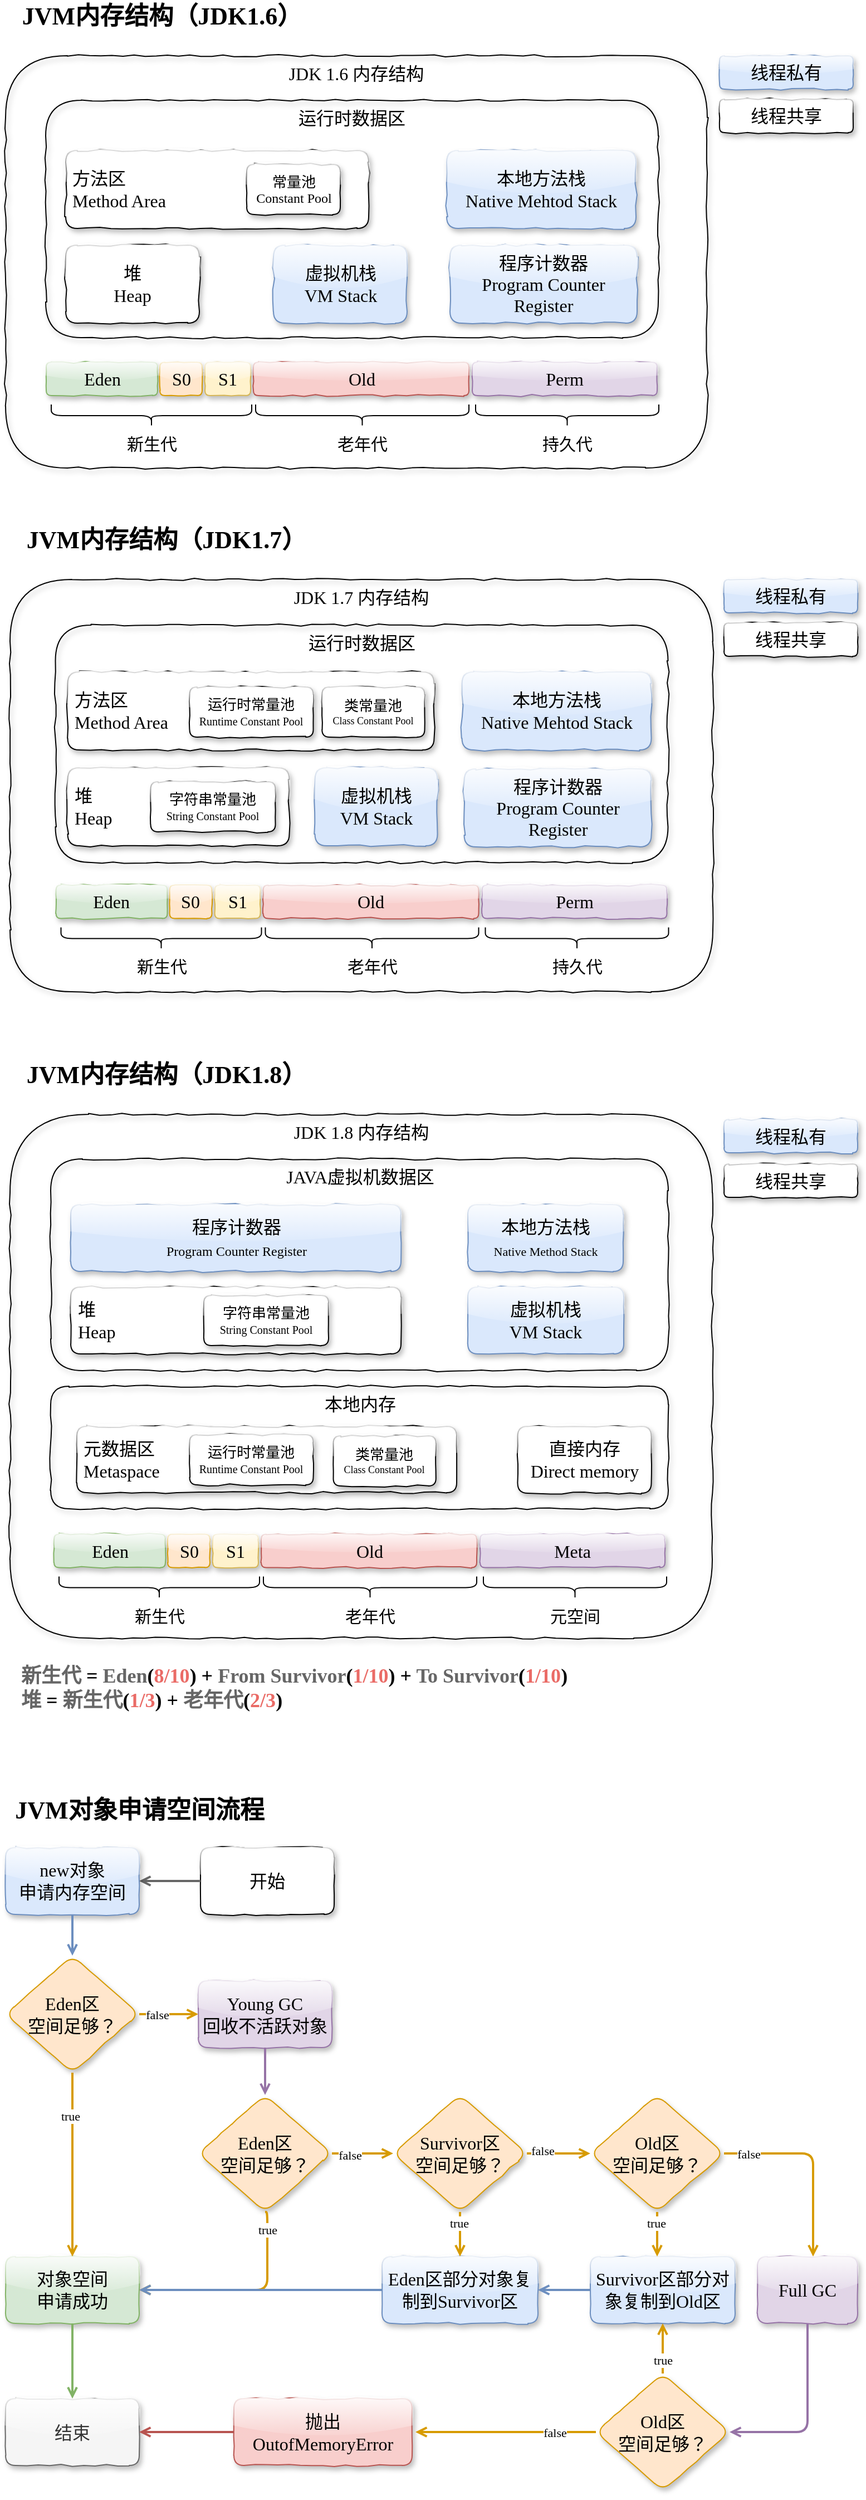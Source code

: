 <mxfile version="13.9.9" type="device"><diagram id="qJx3MESUr1q7judaKmlN" name="第 1 页"><mxGraphModel dx="1422" dy="822" grid="1" gridSize="10" guides="1" tooltips="1" connect="1" arrows="1" fold="1" page="1" pageScale="1" pageWidth="827" pageHeight="1169" math="0" shadow="0"><root><mxCell id="0"/><mxCell id="1" parent="0"/><mxCell id="CtWoROuhVy-a4psTgLtw-60" value="JDK 1.8 内存结构" style="rounded=1;whiteSpace=wrap;html=1;comic=1;sketch=0;perimeterSpacing=0;shadow=1;glass=1;fontSize=16;fontFamily=Comic Sans MS;fontStyle=0;fillColor=none;verticalAlign=top;" vertex="1" parent="1"><mxGeometry x="37" y="1030" width="630.5" height="470" as="geometry"/></mxCell><mxCell id="CtWoROuhVy-a4psTgLtw-69" value="JAVA虚拟机数据区" style="rounded=1;whiteSpace=wrap;html=1;comic=1;sketch=0;perimeterSpacing=0;shadow=1;glass=1;fontSize=16;fontFamily=Comic Sans MS;fontStyle=0;fillColor=none;verticalAlign=top;" vertex="1" parent="1"><mxGeometry x="73.5" y="1070" width="554.5" height="190" as="geometry"/></mxCell><mxCell id="CtWoROuhVy-a4psTgLtw-70" value="本地内存" style="rounded=1;whiteSpace=wrap;html=1;comic=1;sketch=0;perimeterSpacing=0;shadow=1;glass=1;fontSize=16;fontFamily=Comic Sans MS;fontStyle=0;fillColor=none;verticalAlign=top;" vertex="1" parent="1"><mxGeometry x="73.5" y="1274" width="554.5" height="110" as="geometry"/></mxCell><mxCell id="CtWoROuhVy-a4psTgLtw-61" value="JDK 1.7 内存结构" style="rounded=1;whiteSpace=wrap;html=1;comic=1;sketch=0;perimeterSpacing=0;shadow=1;glass=1;fontSize=16;fontFamily=Comic Sans MS;fontStyle=0;fillColor=none;verticalAlign=top;" vertex="1" parent="1"><mxGeometry x="37" y="550" width="631" height="370" as="geometry"/></mxCell><mxCell id="CtWoROuhVy-a4psTgLtw-68" value="运行时数据区" style="rounded=1;whiteSpace=wrap;html=1;comic=1;sketch=0;perimeterSpacing=0;shadow=1;glass=1;fontSize=16;fontFamily=Comic Sans MS;fontStyle=0;fillColor=none;verticalAlign=top;" vertex="1" parent="1"><mxGeometry x="77.75" y="591" width="550" height="213" as="geometry"/></mxCell><mxCell id="b06dhv5IZUUVjLHqWVri-1" value="开始" style="rounded=1;whiteSpace=wrap;html=1;comic=1;sketch=0;perimeterSpacing=0;shadow=1;glass=1;fontSize=16;fontFamily=Comic Sans MS;fontStyle=0" parent="1" vertex="1"><mxGeometry x="208" y="1688" width="120" height="60" as="geometry"/></mxCell><mxCell id="b06dhv5IZUUVjLHqWVri-32" value="" style="edgeStyle=elbowEdgeStyle;elbow=horizontal;endArrow=open;html=1;fontFamily=Comic Sans MS;fontSize=16;endFill=0;strokeWidth=2;exitX=0;exitY=0.5;exitDx=0;exitDy=0;fillColor=#f5f5f5;strokeColor=#666666;" parent="1" source="b06dhv5IZUUVjLHqWVri-1" target="CtWoROuhVy-a4psTgLtw-1" edge="1"><mxGeometry width="50" height="50" relative="1" as="geometry"><mxPoint x="-137" y="1650" as="sourcePoint"/><mxPoint x="-77" y="1691" as="targetPoint"/></mxGeometry></mxCell><mxCell id="b06dhv5IZUUVjLHqWVri-35" value="JVM对象申请空间流程" style="text;html=1;align=center;verticalAlign=middle;resizable=0;points=[];autosize=1;fontSize=22;fontFamily=Comic Sans MS;fontStyle=1" parent="1" vertex="1"><mxGeometry x="33" y="1640" width="240" height="30" as="geometry"/></mxCell><mxCell id="CtWoROuhVy-a4psTgLtw-1" value="new对象&lt;br&gt;申请内存空间" style="rounded=1;whiteSpace=wrap;html=1;comic=1;sketch=0;perimeterSpacing=0;shadow=1;glass=1;fontSize=16;fontFamily=Comic Sans MS;fontStyle=0;fillColor=#dae8fc;strokeColor=#6c8ebf;" vertex="1" parent="1"><mxGeometry x="33" y="1688" width="120" height="60" as="geometry"/></mxCell><mxCell id="CtWoROuhVy-a4psTgLtw-2" value="Young GC&lt;br&gt;回收不活跃对象" style="rounded=1;whiteSpace=wrap;html=1;comic=1;sketch=0;perimeterSpacing=0;shadow=1;glass=1;fontSize=16;fontFamily=Comic Sans MS;fontStyle=0;fillColor=#e1d5e7;strokeColor=#9673a6;" vertex="1" parent="1"><mxGeometry x="206" y="1807.5" width="120" height="60" as="geometry"/></mxCell><mxCell id="CtWoROuhVy-a4psTgLtw-3" value="对象空间&lt;br&gt;申请成功" style="rounded=1;whiteSpace=wrap;html=1;comic=1;sketch=0;perimeterSpacing=0;shadow=1;glass=1;fontSize=16;fontFamily=Comic Sans MS;fontStyle=0;fillColor=#d5e8d4;strokeColor=#82b366;" vertex="1" parent="1"><mxGeometry x="33" y="2055" width="120" height="60" as="geometry"/></mxCell><mxCell id="CtWoROuhVy-a4psTgLtw-4" value="结束" style="rounded=1;whiteSpace=wrap;html=1;comic=1;sketch=0;perimeterSpacing=0;shadow=1;glass=1;fontSize=16;fontFamily=Comic Sans MS;fontStyle=0;fillColor=#f5f5f5;strokeColor=#666666;fontColor=#333333;" vertex="1" parent="1"><mxGeometry x="33" y="2182.5" width="120" height="60" as="geometry"/></mxCell><mxCell id="CtWoROuhVy-a4psTgLtw-5" value="Eden区&lt;br&gt;空间足够？" style="rhombus;whiteSpace=wrap;html=1;rounded=1;shadow=1;fontFamily=Comic Sans MS;fontSize=16;fontStyle=0;glass=1;comic=1;sketch=0;fillColor=#ffe6cc;strokeColor=#d79b00;" vertex="1" parent="1"><mxGeometry x="33" y="1785" width="120" height="105" as="geometry"/></mxCell><mxCell id="CtWoROuhVy-a4psTgLtw-7" value="Survivor区&lt;br&gt;空间足够？" style="rhombus;whiteSpace=wrap;html=1;rounded=1;shadow=1;fontFamily=Comic Sans MS;fontSize=16;fontStyle=0;glass=1;comic=1;sketch=0;fillColor=#ffe6cc;strokeColor=#d79b00;" vertex="1" parent="1"><mxGeometry x="381" y="1910" width="120" height="105" as="geometry"/></mxCell><mxCell id="CtWoROuhVy-a4psTgLtw-8" value="Old区&lt;br&gt;空间足够？" style="rhombus;whiteSpace=wrap;html=1;rounded=1;shadow=1;fontFamily=Comic Sans MS;fontSize=16;fontStyle=0;glass=1;comic=1;sketch=0;fillColor=#ffe6cc;strokeColor=#d79b00;" vertex="1" parent="1"><mxGeometry x="558" y="1910" width="120" height="105" as="geometry"/></mxCell><mxCell id="CtWoROuhVy-a4psTgLtw-9" value="抛出&lt;br&gt;OutofMemoryError" style="rounded=1;whiteSpace=wrap;html=1;comic=1;sketch=0;perimeterSpacing=0;shadow=1;glass=1;fontSize=16;fontFamily=Comic Sans MS;fontStyle=0;fillColor=#f8cecc;strokeColor=#b85450;" vertex="1" parent="1"><mxGeometry x="238" y="2182.5" width="160" height="60" as="geometry"/></mxCell><mxCell id="CtWoROuhVy-a4psTgLtw-10" value="Eden区部分对象复制到Survivor区" style="rounded=1;whiteSpace=wrap;html=1;comic=1;sketch=0;perimeterSpacing=0;shadow=1;glass=1;fontSize=16;fontFamily=Comic Sans MS;fontStyle=0;fillColor=#dae8fc;strokeColor=#6c8ebf;" vertex="1" parent="1"><mxGeometry x="371" y="2055" width="140" height="60" as="geometry"/></mxCell><mxCell id="CtWoROuhVy-a4psTgLtw-11" value="Survivor区部分对象复制到Old区" style="rounded=1;whiteSpace=wrap;html=1;comic=1;sketch=0;perimeterSpacing=0;shadow=1;glass=1;fontSize=16;fontFamily=Comic Sans MS;fontStyle=0;fillColor=#dae8fc;strokeColor=#6c8ebf;" vertex="1" parent="1"><mxGeometry x="558" y="2055" width="130" height="60" as="geometry"/></mxCell><mxCell id="CtWoROuhVy-a4psTgLtw-12" value="Full GC" style="rounded=1;whiteSpace=wrap;html=1;comic=1;sketch=0;perimeterSpacing=0;shadow=1;glass=1;fontSize=16;fontFamily=Comic Sans MS;fontStyle=0;fillColor=#e1d5e7;strokeColor=#9673a6;" vertex="1" parent="1"><mxGeometry x="708" y="2055" width="90" height="60" as="geometry"/></mxCell><mxCell id="CtWoROuhVy-a4psTgLtw-14" value="" style="edgeStyle=elbowEdgeStyle;elbow=horizontal;endArrow=open;html=1;fontFamily=Comic Sans MS;fontSize=16;endFill=0;strokeWidth=2;exitX=0.5;exitY=1;exitDx=0;exitDy=0;entryX=0.5;entryY=0;entryDx=0;entryDy=0;fillColor=#dae8fc;strokeColor=#6c8ebf;" edge="1" parent="1" source="CtWoROuhVy-a4psTgLtw-1" target="CtWoROuhVy-a4psTgLtw-5"><mxGeometry width="50" height="50" relative="1" as="geometry"><mxPoint x="103" y="1650" as="sourcePoint"/><mxPoint x="103" y="1690" as="targetPoint"/></mxGeometry></mxCell><mxCell id="CtWoROuhVy-a4psTgLtw-15" value="" style="edgeStyle=elbowEdgeStyle;elbow=horizontal;endArrow=open;html=1;fontFamily=Comic Sans MS;fontSize=16;endFill=0;strokeWidth=2;exitX=1;exitY=0.5;exitDx=0;exitDy=0;entryX=0;entryY=0.5;entryDx=0;entryDy=0;fillColor=#ffe6cc;strokeColor=#d79b00;" edge="1" parent="1" source="CtWoROuhVy-a4psTgLtw-5" target="CtWoROuhVy-a4psTgLtw-2"><mxGeometry width="50" height="50" relative="1" as="geometry"><mxPoint x="108" y="1750" as="sourcePoint"/><mxPoint x="108" y="1790" as="targetPoint"/></mxGeometry></mxCell><mxCell id="CtWoROuhVy-a4psTgLtw-36" value="false" style="edgeLabel;html=1;align=center;verticalAlign=middle;resizable=0;points=[];fontFamily=Comic Sans MS;" vertex="1" connectable="0" parent="CtWoROuhVy-a4psTgLtw-15"><mxGeometry x="-0.4" y="1" relative="1" as="geometry"><mxPoint y="1" as="offset"/></mxGeometry></mxCell><mxCell id="CtWoROuhVy-a4psTgLtw-16" value="Eden区&lt;br&gt;空间足够？" style="rhombus;whiteSpace=wrap;html=1;rounded=1;shadow=1;fontFamily=Comic Sans MS;fontSize=16;fontStyle=0;glass=1;comic=1;sketch=0;fillColor=#ffe6cc;strokeColor=#d79b00;" vertex="1" parent="1"><mxGeometry x="206" y="1910" width="120" height="105" as="geometry"/></mxCell><mxCell id="CtWoROuhVy-a4psTgLtw-17" value="" style="edgeStyle=elbowEdgeStyle;elbow=horizontal;endArrow=open;html=1;fontFamily=Comic Sans MS;fontSize=16;endFill=0;strokeWidth=2;exitX=0.5;exitY=1;exitDx=0;exitDy=0;entryX=0.5;entryY=0;entryDx=0;entryDy=0;fillColor=#e1d5e7;strokeColor=#9673a6;" edge="1" parent="1" source="CtWoROuhVy-a4psTgLtw-2" target="CtWoROuhVy-a4psTgLtw-16"><mxGeometry width="50" height="50" relative="1" as="geometry"><mxPoint x="168" y="1842.5" as="sourcePoint"/><mxPoint x="248" y="1842.5" as="targetPoint"/></mxGeometry></mxCell><mxCell id="CtWoROuhVy-a4psTgLtw-18" value="" style="edgeStyle=elbowEdgeStyle;elbow=horizontal;endArrow=open;html=1;fontFamily=Comic Sans MS;fontSize=16;endFill=0;strokeWidth=2;exitX=0.5;exitY=1;exitDx=0;exitDy=0;entryX=0.5;entryY=0;entryDx=0;entryDy=0;fillColor=#ffe6cc;strokeColor=#d79b00;" edge="1" parent="1" source="CtWoROuhVy-a4psTgLtw-5" target="CtWoROuhVy-a4psTgLtw-3"><mxGeometry width="50" height="50" relative="1" as="geometry"><mxPoint x="103" y="1750" as="sourcePoint"/><mxPoint x="93" y="1980" as="targetPoint"/><Array as="points"/></mxGeometry></mxCell><mxCell id="CtWoROuhVy-a4psTgLtw-34" value="true" style="edgeLabel;html=1;align=center;verticalAlign=middle;resizable=0;points=[];fontFamily=Comic Sans MS;" vertex="1" connectable="0" parent="CtWoROuhVy-a4psTgLtw-18"><mxGeometry x="-0.527" y="-2" relative="1" as="geometry"><mxPoint as="offset"/></mxGeometry></mxCell><mxCell id="CtWoROuhVy-a4psTgLtw-20" value="" style="edgeStyle=elbowEdgeStyle;elbow=horizontal;endArrow=open;html=1;fontFamily=Comic Sans MS;fontSize=16;endFill=0;strokeWidth=2;exitX=0.5;exitY=1;exitDx=0;exitDy=0;entryX=0.5;entryY=0;entryDx=0;entryDy=0;fillColor=#d5e8d4;strokeColor=#82b366;" edge="1" parent="1" source="CtWoROuhVy-a4psTgLtw-3" target="CtWoROuhVy-a4psTgLtw-4"><mxGeometry width="50" height="50" relative="1" as="geometry"><mxPoint x="103" y="1895" as="sourcePoint"/><mxPoint x="103" y="1942.5" as="targetPoint"/><Array as="points"/></mxGeometry></mxCell><mxCell id="CtWoROuhVy-a4psTgLtw-21" value="" style="edgeStyle=elbowEdgeStyle;elbow=horizontal;endArrow=open;html=1;fontFamily=Comic Sans MS;fontSize=16;endFill=0;strokeWidth=2;exitX=0.5;exitY=1;exitDx=0;exitDy=0;entryX=1;entryY=0.5;entryDx=0;entryDy=0;fillColor=#ffe6cc;strokeColor=#d79b00;" edge="1" parent="1" source="CtWoROuhVy-a4psTgLtw-16" target="CtWoROuhVy-a4psTgLtw-3"><mxGeometry width="50" height="50" relative="1" as="geometry"><mxPoint x="168" y="1842.5" as="sourcePoint"/><mxPoint x="248" y="1842.5" as="targetPoint"/><Array as="points"><mxPoint x="268" y="2060"/></Array></mxGeometry></mxCell><mxCell id="CtWoROuhVy-a4psTgLtw-37" value="true" style="edgeLabel;html=1;align=center;verticalAlign=middle;resizable=0;points=[];fontFamily=Comic Sans MS;" vertex="1" connectable="0" parent="CtWoROuhVy-a4psTgLtw-21"><mxGeometry x="-0.805" relative="1" as="geometry"><mxPoint as="offset"/></mxGeometry></mxCell><mxCell id="CtWoROuhVy-a4psTgLtw-22" value="" style="edgeStyle=elbowEdgeStyle;elbow=horizontal;endArrow=open;html=1;fontFamily=Comic Sans MS;fontSize=16;endFill=0;strokeWidth=2;exitX=1;exitY=0.5;exitDx=0;exitDy=0;entryX=0;entryY=0.5;entryDx=0;entryDy=0;fillColor=#ffe6cc;strokeColor=#d79b00;" edge="1" parent="1" source="CtWoROuhVy-a4psTgLtw-16" target="CtWoROuhVy-a4psTgLtw-7"><mxGeometry width="50" height="50" relative="1" as="geometry"><mxPoint x="308" y="1872.5" as="sourcePoint"/><mxPoint x="308" y="1920" as="targetPoint"/></mxGeometry></mxCell><mxCell id="CtWoROuhVy-a4psTgLtw-38" value="false" style="edgeLabel;html=1;align=center;verticalAlign=middle;resizable=0;points=[];fontFamily=Comic Sans MS;" vertex="1" connectable="0" parent="CtWoROuhVy-a4psTgLtw-22"><mxGeometry x="-0.44" relative="1" as="geometry"><mxPoint y="1" as="offset"/></mxGeometry></mxCell><mxCell id="CtWoROuhVy-a4psTgLtw-23" value="" style="edgeStyle=elbowEdgeStyle;elbow=horizontal;endArrow=open;html=1;fontFamily=Comic Sans MS;fontSize=16;endFill=0;strokeWidth=2;exitX=0.5;exitY=1;exitDx=0;exitDy=0;entryX=0.5;entryY=0;entryDx=0;entryDy=0;fillColor=#ffe6cc;strokeColor=#d79b00;" edge="1" parent="1" source="CtWoROuhVy-a4psTgLtw-7" target="CtWoROuhVy-a4psTgLtw-10"><mxGeometry width="50" height="50" relative="1" as="geometry"><mxPoint x="341" y="1972.5" as="sourcePoint"/><mxPoint x="391" y="1972.5" as="targetPoint"/></mxGeometry></mxCell><mxCell id="CtWoROuhVy-a4psTgLtw-39" value="true" style="edgeLabel;html=1;align=center;verticalAlign=middle;resizable=0;points=[];fontFamily=Comic Sans MS;" vertex="1" connectable="0" parent="CtWoROuhVy-a4psTgLtw-23"><mxGeometry x="-0.5" y="-1" relative="1" as="geometry"><mxPoint as="offset"/></mxGeometry></mxCell><mxCell id="CtWoROuhVy-a4psTgLtw-24" value="" style="edgeStyle=elbowEdgeStyle;elbow=horizontal;endArrow=open;html=1;fontFamily=Comic Sans MS;fontSize=16;endFill=0;strokeWidth=2;exitX=0;exitY=0.5;exitDx=0;exitDy=0;entryX=1;entryY=0.5;entryDx=0;entryDy=0;fillColor=#dae8fc;strokeColor=#6c8ebf;" edge="1" parent="1" source="CtWoROuhVy-a4psTgLtw-10" target="CtWoROuhVy-a4psTgLtw-3"><mxGeometry width="50" height="50" relative="1" as="geometry"><mxPoint x="478" y="2025" as="sourcePoint"/><mxPoint x="478" y="2075" as="targetPoint"/></mxGeometry></mxCell><mxCell id="CtWoROuhVy-a4psTgLtw-25" value="Old区&lt;br&gt;空间足够？" style="rhombus;whiteSpace=wrap;html=1;rounded=1;shadow=1;fontFamily=Comic Sans MS;fontSize=16;fontStyle=0;glass=1;comic=1;sketch=0;fillColor=#ffe6cc;strokeColor=#d79b00;" vertex="1" parent="1"><mxGeometry x="563" y="2160" width="120" height="105" as="geometry"/></mxCell><mxCell id="CtWoROuhVy-a4psTgLtw-26" value="" style="edgeStyle=elbowEdgeStyle;elbow=horizontal;endArrow=open;html=1;fontFamily=Comic Sans MS;fontSize=16;endFill=0;strokeWidth=2;exitX=1;exitY=0.5;exitDx=0;exitDy=0;entryX=0;entryY=0.5;entryDx=0;entryDy=0;fillColor=#ffe6cc;strokeColor=#d79b00;" edge="1" parent="1" source="CtWoROuhVy-a4psTgLtw-7" target="CtWoROuhVy-a4psTgLtw-8"><mxGeometry width="50" height="50" relative="1" as="geometry"><mxPoint x="481" y="2025" as="sourcePoint"/><mxPoint x="481" y="2075" as="targetPoint"/></mxGeometry></mxCell><mxCell id="CtWoROuhVy-a4psTgLtw-40" value="false" style="edgeLabel;html=1;align=center;verticalAlign=middle;resizable=0;points=[];fontFamily=Comic Sans MS;" vertex="1" connectable="0" parent="CtWoROuhVy-a4psTgLtw-26"><mxGeometry x="-0.52" y="4" relative="1" as="geometry"><mxPoint y="1" as="offset"/></mxGeometry></mxCell><mxCell id="CtWoROuhVy-a4psTgLtw-27" value="" style="edgeStyle=elbowEdgeStyle;elbow=horizontal;endArrow=open;html=1;fontFamily=Comic Sans MS;fontSize=16;endFill=0;strokeWidth=2;exitX=0.5;exitY=1;exitDx=0;exitDy=0;fillColor=#ffe6cc;strokeColor=#d79b00;" edge="1" parent="1" source="CtWoROuhVy-a4psTgLtw-8" target="CtWoROuhVy-a4psTgLtw-11"><mxGeometry width="50" height="50" relative="1" as="geometry"><mxPoint x="508" y="1972.5" as="sourcePoint"/><mxPoint x="568" y="1972.5" as="targetPoint"/></mxGeometry></mxCell><mxCell id="CtWoROuhVy-a4psTgLtw-42" value="true" style="edgeLabel;html=1;align=center;verticalAlign=middle;resizable=0;points=[];fontFamily=Comic Sans MS;" vertex="1" connectable="0" parent="CtWoROuhVy-a4psTgLtw-27"><mxGeometry x="-0.5" y="-1" relative="1" as="geometry"><mxPoint as="offset"/></mxGeometry></mxCell><mxCell id="CtWoROuhVy-a4psTgLtw-28" value="" style="edgeStyle=elbowEdgeStyle;elbow=horizontal;endArrow=open;html=1;fontFamily=Comic Sans MS;fontSize=16;endFill=0;strokeWidth=2;entryX=0.5;entryY=1;entryDx=0;entryDy=0;exitX=0.5;exitY=0;exitDx=0;exitDy=0;fillColor=#ffe6cc;strokeColor=#d79b00;" edge="1" parent="1" source="CtWoROuhVy-a4psTgLtw-25" target="CtWoROuhVy-a4psTgLtw-11"><mxGeometry width="50" height="50" relative="1" as="geometry"><mxPoint x="668" y="2150" as="sourcePoint"/><mxPoint x="628" y="2075" as="targetPoint"/></mxGeometry></mxCell><mxCell id="CtWoROuhVy-a4psTgLtw-44" value="true" style="edgeLabel;html=1;align=center;verticalAlign=middle;resizable=0;points=[];fontFamily=Comic Sans MS;" vertex="1" connectable="0" parent="CtWoROuhVy-a4psTgLtw-28"><mxGeometry x="-0.467" relative="1" as="geometry"><mxPoint as="offset"/></mxGeometry></mxCell><mxCell id="CtWoROuhVy-a4psTgLtw-29" value="" style="edgeStyle=elbowEdgeStyle;elbow=horizontal;endArrow=open;html=1;fontFamily=Comic Sans MS;fontSize=16;endFill=0;strokeWidth=2;exitX=0;exitY=0.5;exitDx=0;exitDy=0;entryX=1;entryY=0.5;entryDx=0;entryDy=0;fillColor=#ffe6cc;strokeColor=#d79b00;" edge="1" parent="1" source="CtWoROuhVy-a4psTgLtw-25"><mxGeometry width="50" height="50" relative="1" as="geometry"><mxPoint x="481" y="2025" as="sourcePoint"/><mxPoint x="401" y="2212.5" as="targetPoint"/></mxGeometry></mxCell><mxCell id="CtWoROuhVy-a4psTgLtw-43" value="false" style="edgeLabel;html=1;align=center;verticalAlign=middle;resizable=0;points=[];fontFamily=Comic Sans MS;" vertex="1" connectable="0" parent="CtWoROuhVy-a4psTgLtw-29"><mxGeometry x="-0.535" relative="1" as="geometry"><mxPoint as="offset"/></mxGeometry></mxCell><mxCell id="CtWoROuhVy-a4psTgLtw-30" value="" style="edgeStyle=elbowEdgeStyle;elbow=horizontal;endArrow=open;html=1;fontFamily=Comic Sans MS;fontSize=16;endFill=0;strokeWidth=2;exitX=0;exitY=0.5;exitDx=0;exitDy=0;entryX=1;entryY=0.5;entryDx=0;entryDy=0;fillColor=#f8cecc;strokeColor=#b85450;" edge="1" parent="1" source="CtWoROuhVy-a4psTgLtw-9" target="CtWoROuhVy-a4psTgLtw-4"><mxGeometry width="50" height="50" relative="1" as="geometry"><mxPoint x="598" y="2210" as="sourcePoint"/><mxPoint x="378" y="2200" as="targetPoint"/></mxGeometry></mxCell><mxCell id="CtWoROuhVy-a4psTgLtw-31" value="" style="edgeStyle=elbowEdgeStyle;elbow=horizontal;endArrow=open;html=1;fontFamily=Comic Sans MS;fontSize=16;endFill=0;strokeWidth=2;exitX=1;exitY=0.5;exitDx=0;exitDy=0;fillColor=#ffe6cc;strokeColor=#d79b00;" edge="1" parent="1" source="CtWoROuhVy-a4psTgLtw-8"><mxGeometry width="50" height="50" relative="1" as="geometry"><mxPoint x="628" y="2025" as="sourcePoint"/><mxPoint x="758" y="2055" as="targetPoint"/><Array as="points"><mxPoint x="758" y="2010"/></Array></mxGeometry></mxCell><mxCell id="CtWoROuhVy-a4psTgLtw-41" value="false" style="edgeLabel;html=1;align=center;verticalAlign=middle;resizable=0;points=[];fontFamily=Comic Sans MS;" vertex="1" connectable="0" parent="CtWoROuhVy-a4psTgLtw-31"><mxGeometry x="-0.748" y="1" relative="1" as="geometry"><mxPoint y="1" as="offset"/></mxGeometry></mxCell><mxCell id="CtWoROuhVy-a4psTgLtw-32" value="" style="edgeStyle=elbowEdgeStyle;elbow=horizontal;endArrow=open;html=1;fontFamily=Comic Sans MS;fontSize=16;endFill=0;strokeWidth=2;exitX=0.5;exitY=1;exitDx=0;exitDy=0;entryX=1;entryY=0.5;entryDx=0;entryDy=0;fillColor=#e1d5e7;strokeColor=#9673a6;" edge="1" parent="1" source="CtWoROuhVy-a4psTgLtw-12" target="CtWoROuhVy-a4psTgLtw-25"><mxGeometry width="50" height="50" relative="1" as="geometry"><mxPoint x="688" y="1972.5" as="sourcePoint"/><mxPoint x="778" y="2050" as="targetPoint"/><Array as="points"><mxPoint x="753" y="2170"/></Array></mxGeometry></mxCell><mxCell id="CtWoROuhVy-a4psTgLtw-33" value="" style="edgeStyle=elbowEdgeStyle;elbow=horizontal;endArrow=open;html=1;fontFamily=Comic Sans MS;fontSize=16;endFill=0;strokeWidth=2;entryX=1;entryY=0.5;entryDx=0;entryDy=0;exitX=0;exitY=0.5;exitDx=0;exitDy=0;fillColor=#dae8fc;strokeColor=#6c8ebf;" edge="1" parent="1" source="CtWoROuhVy-a4psTgLtw-11" target="CtWoROuhVy-a4psTgLtw-10"><mxGeometry width="50" height="50" relative="1" as="geometry"><mxPoint x="511" y="1972.5" as="sourcePoint"/><mxPoint x="601" y="1972.5" as="targetPoint"/></mxGeometry></mxCell><mxCell id="CtWoROuhVy-a4psTgLtw-47" value="程序计数器&lt;br&gt;Program Counter Register" style="rounded=1;whiteSpace=wrap;html=1;comic=1;sketch=0;perimeterSpacing=0;shadow=1;glass=1;fontSize=16;fontFamily=Comic Sans MS;fontStyle=0;fillColor=#dae8fc;strokeColor=#6c8ebf;" vertex="1" parent="1"><mxGeometry x="444.75" y="720" width="168" height="70" as="geometry"/></mxCell><mxCell id="CtWoROuhVy-a4psTgLtw-48" value="本地方法栈&lt;br&gt;Native Mehtod Stack" style="rounded=1;whiteSpace=wrap;html=1;comic=1;sketch=0;perimeterSpacing=0;shadow=1;glass=1;fontSize=16;fontFamily=Comic Sans MS;fontStyle=0;fillColor=#dae8fc;strokeColor=#6c8ebf;" vertex="1" parent="1"><mxGeometry x="442.75" y="633" width="170" height="70" as="geometry"/></mxCell><mxCell id="CtWoROuhVy-a4psTgLtw-49" value="虚拟机栈&lt;br&gt;VM Stack" style="rounded=1;whiteSpace=wrap;html=1;comic=1;sketch=0;perimeterSpacing=0;shadow=1;glass=1;fontSize=16;fontFamily=Comic Sans MS;fontStyle=0;fillColor=#dae8fc;strokeColor=#6c8ebf;" vertex="1" parent="1"><mxGeometry x="310.75" y="719" width="110" height="70" as="geometry"/></mxCell><mxCell id="CtWoROuhVy-a4psTgLtw-50" value="&amp;nbsp;堆&lt;br&gt;&amp;nbsp;Heap" style="rounded=1;whiteSpace=wrap;html=1;comic=1;sketch=0;perimeterSpacing=0;shadow=1;glass=1;fontSize=16;fontFamily=Comic Sans MS;fontStyle=0;align=left;" vertex="1" parent="1"><mxGeometry x="88.75" y="719" width="199" height="70" as="geometry"/></mxCell><mxCell id="CtWoROuhVy-a4psTgLtw-53" value="程序计数器&lt;br&gt;&lt;font style=&quot;font-size: 12px&quot;&gt;Program Counter Register&lt;/font&gt;" style="rounded=1;whiteSpace=wrap;html=1;comic=1;sketch=0;perimeterSpacing=0;shadow=1;glass=1;fontSize=16;fontFamily=Comic Sans MS;fontStyle=0;fillColor=#dae8fc;strokeColor=#6c8ebf;" vertex="1" parent="1"><mxGeometry x="91.5" y="1111" width="296.5" height="60" as="geometry"/></mxCell><mxCell id="CtWoROuhVy-a4psTgLtw-54" value="本地方法栈&lt;br&gt;&lt;font style=&quot;font-size: 11px&quot;&gt;Native Method Stack&lt;/font&gt;" style="rounded=1;whiteSpace=wrap;html=1;comic=1;sketch=0;perimeterSpacing=0;shadow=1;glass=1;fontSize=16;fontFamily=Comic Sans MS;fontStyle=0;fillColor=#dae8fc;strokeColor=#6c8ebf;" vertex="1" parent="1"><mxGeometry x="448" y="1111" width="139.5" height="60" as="geometry"/></mxCell><mxCell id="CtWoROuhVy-a4psTgLtw-55" value="虚拟机栈&lt;br&gt;VM Stack" style="rounded=1;whiteSpace=wrap;html=1;comic=1;sketch=0;perimeterSpacing=0;shadow=1;glass=1;fontSize=16;fontFamily=Comic Sans MS;fontStyle=0;fillColor=#dae8fc;strokeColor=#6c8ebf;" vertex="1" parent="1"><mxGeometry x="448" y="1185" width="140" height="60" as="geometry"/></mxCell><mxCell id="CtWoROuhVy-a4psTgLtw-56" value="&amp;nbsp;堆&lt;br&gt;&amp;nbsp;Heap" style="rounded=1;whiteSpace=wrap;html=1;comic=1;sketch=0;perimeterSpacing=0;shadow=1;glass=1;fontSize=16;fontFamily=Comic Sans MS;fontStyle=0;align=left;" vertex="1" parent="1"><mxGeometry x="91.5" y="1185" width="296.5" height="60" as="geometry"/></mxCell><mxCell id="CtWoROuhVy-a4psTgLtw-57" value="直接内存&lt;br&gt;Direct memory" style="rounded=1;whiteSpace=wrap;html=1;comic=1;sketch=0;perimeterSpacing=0;shadow=1;glass=1;fontSize=16;fontFamily=Comic Sans MS;fontStyle=0" vertex="1" parent="1"><mxGeometry x="492.75" y="1310" width="120" height="60" as="geometry"/></mxCell><mxCell id="CtWoROuhVy-a4psTgLtw-58" value="&amp;nbsp;元数据区&lt;br&gt;&amp;nbsp;Metaspace" style="rounded=1;whiteSpace=wrap;html=1;comic=1;sketch=0;perimeterSpacing=0;shadow=1;glass=1;fontSize=16;fontFamily=Comic Sans MS;fontStyle=0;align=left;" vertex="1" parent="1"><mxGeometry x="97" y="1310" width="341" height="59.5" as="geometry"/></mxCell><mxCell id="CtWoROuhVy-a4psTgLtw-59" value="&amp;nbsp;方法区&lt;br&gt;&amp;nbsp;Method Area" style="rounded=1;whiteSpace=wrap;html=1;comic=1;sketch=0;perimeterSpacing=0;shadow=1;glass=1;fontSize=16;fontFamily=Comic Sans MS;fontStyle=0;align=left;" vertex="1" parent="1"><mxGeometry x="88.75" y="633" width="329" height="70" as="geometry"/></mxCell><mxCell id="CtWoROuhVy-a4psTgLtw-78" value="线程私有" style="rounded=1;whiteSpace=wrap;html=1;comic=1;sketch=0;perimeterSpacing=0;shadow=1;glass=1;fontSize=16;fontFamily=Comic Sans MS;fontStyle=0;fillColor=#dae8fc;strokeColor=#6c8ebf;" vertex="1" parent="1"><mxGeometry x="678" y="1034.5" width="120" height="30" as="geometry"/></mxCell><mxCell id="CtWoROuhVy-a4psTgLtw-79" value="线程共享" style="rounded=1;whiteSpace=wrap;html=1;comic=1;sketch=0;perimeterSpacing=0;shadow=1;glass=1;fontSize=16;fontFamily=Comic Sans MS;fontStyle=0" vertex="1" parent="1"><mxGeometry x="678" y="1074.5" width="120" height="30" as="geometry"/></mxCell><mxCell id="CtWoROuhVy-a4psTgLtw-80" value="线程私有" style="rounded=1;whiteSpace=wrap;html=1;comic=1;sketch=0;perimeterSpacing=0;shadow=1;glass=1;fontSize=16;fontFamily=Comic Sans MS;fontStyle=0;fillColor=#dae8fc;strokeColor=#6c8ebf;" vertex="1" parent="1"><mxGeometry x="678" y="550" width="120" height="30" as="geometry"/></mxCell><mxCell id="CtWoROuhVy-a4psTgLtw-81" value="线程共享" style="rounded=1;whiteSpace=wrap;html=1;comic=1;sketch=0;perimeterSpacing=0;shadow=1;glass=1;fontSize=16;fontFamily=Comic Sans MS;fontStyle=0" vertex="1" parent="1"><mxGeometry x="678" y="589" width="120" height="30" as="geometry"/></mxCell><mxCell id="CtWoROuhVy-a4psTgLtw-82" value="&lt;font color=&quot;#666666&quot;&gt;新生代&lt;/font&gt; = &lt;font color=&quot;#666666&quot;&gt;Eden&lt;/font&gt;(&lt;font color=&quot;#ea6b66&quot; style=&quot;font-size: 18px&quot;&gt;8/10&lt;/font&gt;) + &lt;font color=&quot;#666666&quot;&gt;From Survivor&lt;/font&gt;(&lt;font color=&quot;#ea6b66&quot; style=&quot;font-size: 18px&quot;&gt;1/10&lt;/font&gt;) + &lt;font color=&quot;#666666&quot;&gt;To Survivor&lt;/font&gt;(&lt;font color=&quot;#ea6b66&quot; style=&quot;font-size: 18px&quot;&gt;1/10&lt;/font&gt;)&lt;br style=&quot;font-size: 18px&quot;&gt;&lt;font color=&quot;#666666&quot;&gt;堆&lt;/font&gt; = &lt;font color=&quot;#666666&quot;&gt;新生代&lt;/font&gt;(&lt;font color=&quot;#ea6b66&quot; style=&quot;font-size: 18px&quot;&gt;1/3&lt;/font&gt;) + &lt;font color=&quot;#666666&quot;&gt;老年代&lt;/font&gt;(&lt;font color=&quot;#ea6b66&quot; style=&quot;font-size: 18px&quot;&gt;2/3&lt;/font&gt;)" style="text;html=1;align=left;verticalAlign=middle;resizable=0;points=[];autosize=1;fontSize=18;fontFamily=Comic Sans MS;fontStyle=1" vertex="1" parent="1"><mxGeometry x="45" y="1520" width="580" height="50" as="geometry"/></mxCell><mxCell id="CtWoROuhVy-a4psTgLtw-103" value="JDK 1.6 内存结构" style="rounded=1;whiteSpace=wrap;html=1;comic=1;sketch=0;perimeterSpacing=0;shadow=1;glass=1;fontSize=16;fontFamily=Comic Sans MS;fontStyle=0;fillColor=none;verticalAlign=top;" vertex="1" parent="1"><mxGeometry x="33" y="80" width="630" height="370" as="geometry"/></mxCell><mxCell id="CtWoROuhVy-a4psTgLtw-104" value="运行时数据区" style="rounded=1;whiteSpace=wrap;html=1;comic=1;sketch=0;perimeterSpacing=0;shadow=1;glass=1;fontSize=16;fontFamily=Comic Sans MS;fontStyle=0;fillColor=none;verticalAlign=top;" vertex="1" parent="1"><mxGeometry x="69" y="120" width="550" height="213" as="geometry"/></mxCell><mxCell id="CtWoROuhVy-a4psTgLtw-105" value="JVM内存结构（JDK1.6）" style="text;html=1;align=center;verticalAlign=middle;resizable=0;points=[];autosize=1;fontSize=22;fontFamily=Comic Sans MS;fontStyle=1" vertex="1" parent="1"><mxGeometry x="33" y="30" width="280" height="30" as="geometry"/></mxCell><mxCell id="CtWoROuhVy-a4psTgLtw-106" value="程序计数器&lt;br&gt;Program Counter Register" style="rounded=1;whiteSpace=wrap;html=1;comic=1;sketch=0;perimeterSpacing=0;shadow=1;glass=1;fontSize=16;fontFamily=Comic Sans MS;fontStyle=0;fillColor=#dae8fc;strokeColor=#6c8ebf;" vertex="1" parent="1"><mxGeometry x="432" y="250" width="168" height="70" as="geometry"/></mxCell><mxCell id="CtWoROuhVy-a4psTgLtw-107" value="本地方法栈&lt;br&gt;Native Mehtod Stack" style="rounded=1;whiteSpace=wrap;html=1;comic=1;sketch=0;perimeterSpacing=0;shadow=1;glass=1;fontSize=16;fontFamily=Comic Sans MS;fontStyle=0;fillColor=#dae8fc;strokeColor=#6c8ebf;" vertex="1" parent="1"><mxGeometry x="429" y="165" width="170" height="70" as="geometry"/></mxCell><mxCell id="CtWoROuhVy-a4psTgLtw-108" value="虚拟机栈&lt;br&gt;VM Stack" style="rounded=1;whiteSpace=wrap;html=1;comic=1;sketch=0;perimeterSpacing=0;shadow=1;glass=1;fontSize=16;fontFamily=Comic Sans MS;fontStyle=0;fillColor=#dae8fc;strokeColor=#6c8ebf;" vertex="1" parent="1"><mxGeometry x="273.5" y="250" width="120" height="70" as="geometry"/></mxCell><mxCell id="CtWoROuhVy-a4psTgLtw-109" value="堆&lt;br&gt;Heap" style="rounded=1;whiteSpace=wrap;html=1;comic=1;sketch=0;perimeterSpacing=0;shadow=1;glass=1;fontSize=16;fontFamily=Comic Sans MS;fontStyle=0" vertex="1" parent="1"><mxGeometry x="87" y="250" width="120" height="70" as="geometry"/></mxCell><mxCell id="CtWoROuhVy-a4psTgLtw-110" value="&amp;nbsp;方法区&lt;br&gt;&amp;nbsp;Method Area" style="rounded=1;whiteSpace=wrap;html=1;comic=1;sketch=0;perimeterSpacing=0;shadow=1;glass=1;fontSize=16;fontFamily=Comic Sans MS;fontStyle=0;align=left;" vertex="1" parent="1"><mxGeometry x="87" y="165" width="272" height="70" as="geometry"/></mxCell><mxCell id="CtWoROuhVy-a4psTgLtw-111" value="Eden" style="rounded=1;whiteSpace=wrap;html=1;comic=1;sketch=0;perimeterSpacing=0;shadow=1;glass=1;fontSize=16;fontFamily=Comic Sans MS;fontStyle=0;fillColor=#d5e8d4;strokeColor=#82b366;" vertex="1" parent="1"><mxGeometry x="69.5" y="355" width="100" height="30" as="geometry"/></mxCell><mxCell id="CtWoROuhVy-a4psTgLtw-112" value="S0" style="rounded=1;whiteSpace=wrap;html=1;comic=1;sketch=0;perimeterSpacing=0;shadow=1;glass=1;fontSize=16;fontFamily=Comic Sans MS;fontStyle=0;fillColor=#ffe6cc;strokeColor=#d79b00;" vertex="1" parent="1"><mxGeometry x="171.5" y="355" width="38" height="30" as="geometry"/></mxCell><mxCell id="CtWoROuhVy-a4psTgLtw-113" value="S1" style="rounded=1;whiteSpace=wrap;html=1;comic=1;sketch=0;perimeterSpacing=0;shadow=1;glass=1;fontSize=16;fontFamily=Comic Sans MS;fontStyle=0;fillColor=#fff2cc;strokeColor=#d6b656;" vertex="1" parent="1"><mxGeometry x="212" y="355" width="41" height="30" as="geometry"/></mxCell><mxCell id="CtWoROuhVy-a4psTgLtw-114" value="Old" style="rounded=1;whiteSpace=wrap;html=1;comic=1;sketch=0;perimeterSpacing=0;shadow=1;glass=1;fontSize=16;fontFamily=Comic Sans MS;fontStyle=0;fillColor=#f8cecc;strokeColor=#b85450;" vertex="1" parent="1"><mxGeometry x="255.5" y="355" width="193.5" height="30" as="geometry"/></mxCell><mxCell id="CtWoROuhVy-a4psTgLtw-115" value="Perm" style="rounded=1;whiteSpace=wrap;html=1;comic=1;sketch=0;perimeterSpacing=0;shadow=1;glass=1;fontSize=16;fontFamily=Comic Sans MS;fontStyle=0;fillColor=#e1d5e7;strokeColor=#9673a6;" vertex="1" parent="1"><mxGeometry x="452" y="355" width="166" height="30" as="geometry"/></mxCell><mxCell id="CtWoROuhVy-a4psTgLtw-116" value="线程私有" style="rounded=1;whiteSpace=wrap;html=1;comic=1;sketch=0;perimeterSpacing=0;shadow=1;glass=1;fontSize=16;fontFamily=Comic Sans MS;fontStyle=0;fillColor=#dae8fc;strokeColor=#6c8ebf;" vertex="1" parent="1"><mxGeometry x="674" y="80" width="120" height="30" as="geometry"/></mxCell><mxCell id="CtWoROuhVy-a4psTgLtw-117" value="线程共享" style="rounded=1;whiteSpace=wrap;html=1;comic=1;sketch=0;perimeterSpacing=0;shadow=1;glass=1;fontSize=16;fontFamily=Comic Sans MS;fontStyle=0" vertex="1" parent="1"><mxGeometry x="674" y="119" width="120" height="30" as="geometry"/></mxCell><mxCell id="CtWoROuhVy-a4psTgLtw-118" value="" style="shape=curlyBracket;whiteSpace=wrap;html=1;rounded=1;sketch=0;fillColor=none;fontFamily=Comic Sans MS;fontSize=18;align=left;rotation=-90;" vertex="1" parent="1"><mxGeometry x="154" y="313" width="20" height="180" as="geometry"/></mxCell><mxCell id="CtWoROuhVy-a4psTgLtw-119" value="" style="shape=curlyBracket;whiteSpace=wrap;html=1;rounded=1;sketch=0;fillColor=none;fontFamily=Comic Sans MS;fontSize=18;align=left;rotation=-90;" vertex="1" parent="1"><mxGeometry x="343.25" y="307.25" width="20" height="191.5" as="geometry"/></mxCell><mxCell id="CtWoROuhVy-a4psTgLtw-120" value="" style="shape=curlyBracket;whiteSpace=wrap;html=1;rounded=1;sketch=0;fillColor=none;fontFamily=Comic Sans MS;fontSize=18;align=left;rotation=-90;" vertex="1" parent="1"><mxGeometry x="527.25" y="320.75" width="20" height="164.5" as="geometry"/></mxCell><mxCell id="CtWoROuhVy-a4psTgLtw-121" value="新生代" style="text;html=1;align=center;verticalAlign=middle;resizable=0;points=[];autosize=1;fontSize=15;fontFamily=Comic Sans MS;" vertex="1" parent="1"><mxGeometry x="134" y="418" width="60" height="20" as="geometry"/></mxCell><mxCell id="CtWoROuhVy-a4psTgLtw-122" value="老年代" style="text;html=1;align=center;verticalAlign=middle;resizable=0;points=[];autosize=1;fontSize=15;fontFamily=Comic Sans MS;" vertex="1" parent="1"><mxGeometry x="323.25" y="418" width="60" height="20" as="geometry"/></mxCell><mxCell id="CtWoROuhVy-a4psTgLtw-123" value="持久代" style="text;html=1;align=center;verticalAlign=middle;resizable=0;points=[];autosize=1;fontSize=15;fontFamily=Comic Sans MS;" vertex="1" parent="1"><mxGeometry x="507.25" y="418" width="60" height="20" as="geometry"/></mxCell><mxCell id="CtWoROuhVy-a4psTgLtw-124" value="&lt;font style=&quot;font-size: 13px&quot;&gt;常量池&lt;/font&gt;&lt;br style=&quot;font-size: 12px&quot;&gt;Constant Pool" style="rounded=1;whiteSpace=wrap;html=1;comic=1;sketch=0;perimeterSpacing=0;shadow=1;glass=1;fontSize=12;fontFamily=Comic Sans MS;fontStyle=0" vertex="1" parent="1"><mxGeometry x="249.5" y="177.5" width="84" height="45" as="geometry"/></mxCell><mxCell id="CtWoROuhVy-a4psTgLtw-125" value="&lt;font style=&quot;font-size: 13px&quot;&gt;类常量池&lt;/font&gt;&lt;br style=&quot;font-size: 10px&quot;&gt;&lt;font style=&quot;font-size: 9px&quot;&gt;Class Constant Pool&lt;/font&gt;" style="rounded=1;whiteSpace=wrap;html=1;comic=1;sketch=0;perimeterSpacing=0;shadow=1;glass=1;fontSize=10;fontFamily=Comic Sans MS;fontStyle=0" vertex="1" parent="1"><mxGeometry x="317.12" y="646.5" width="92.13" height="45" as="geometry"/></mxCell><mxCell id="CtWoROuhVy-a4psTgLtw-126" value="&lt;font&gt;&lt;font style=&quot;font-size: 13px&quot;&gt;运行时常量池&lt;/font&gt;&lt;br&gt;&lt;span style=&quot;font-size: 10px&quot;&gt;Runtime Constant Pool&lt;/span&gt;&lt;/font&gt;" style="rounded=1;whiteSpace=wrap;html=1;comic=1;sketch=0;perimeterSpacing=0;shadow=1;glass=1;fontSize=12;fontFamily=Comic Sans MS;fontStyle=0" vertex="1" parent="1"><mxGeometry x="198.25" y="646.5" width="111" height="45" as="geometry"/></mxCell><mxCell id="CtWoROuhVy-a4psTgLtw-127" value="&lt;font&gt;&lt;font style=&quot;font-size: 13px&quot;&gt;字符串常量池&lt;/font&gt;&lt;br&gt;&lt;span style=&quot;font-size: 10px&quot;&gt;String Constant Pool&lt;/span&gt;&lt;/font&gt;" style="rounded=1;whiteSpace=wrap;html=1;comic=1;sketch=0;perimeterSpacing=0;shadow=1;glass=1;fontSize=12;fontFamily=Comic Sans MS;fontStyle=0" vertex="1" parent="1"><mxGeometry x="163.25" y="731.5" width="112" height="45" as="geometry"/></mxCell><mxCell id="CtWoROuhVy-a4psTgLtw-128" value="Eden" style="rounded=1;whiteSpace=wrap;html=1;comic=1;sketch=0;perimeterSpacing=0;shadow=1;glass=1;fontSize=16;fontFamily=Comic Sans MS;fontStyle=0;fillColor=#d5e8d4;strokeColor=#82b366;" vertex="1" parent="1"><mxGeometry x="78.25" y="824.25" width="100" height="30" as="geometry"/></mxCell><mxCell id="CtWoROuhVy-a4psTgLtw-129" value="S0" style="rounded=1;whiteSpace=wrap;html=1;comic=1;sketch=0;perimeterSpacing=0;shadow=1;glass=1;fontSize=16;fontFamily=Comic Sans MS;fontStyle=0;fillColor=#ffe6cc;strokeColor=#d79b00;" vertex="1" parent="1"><mxGeometry x="180.25" y="824.25" width="38" height="30" as="geometry"/></mxCell><mxCell id="CtWoROuhVy-a4psTgLtw-130" value="S1" style="rounded=1;whiteSpace=wrap;html=1;comic=1;sketch=0;perimeterSpacing=0;shadow=1;glass=1;fontSize=16;fontFamily=Comic Sans MS;fontStyle=0;fillColor=#fff2cc;strokeColor=#d6b656;" vertex="1" parent="1"><mxGeometry x="220.75" y="824.25" width="41" height="30" as="geometry"/></mxCell><mxCell id="CtWoROuhVy-a4psTgLtw-131" value="Old" style="rounded=1;whiteSpace=wrap;html=1;comic=1;sketch=0;perimeterSpacing=0;shadow=1;glass=1;fontSize=16;fontFamily=Comic Sans MS;fontStyle=0;fillColor=#f8cecc;strokeColor=#b85450;" vertex="1" parent="1"><mxGeometry x="264.25" y="824.25" width="193.5" height="30" as="geometry"/></mxCell><mxCell id="CtWoROuhVy-a4psTgLtw-132" value="Perm" style="rounded=1;whiteSpace=wrap;html=1;comic=1;sketch=0;perimeterSpacing=0;shadow=1;glass=1;fontSize=16;fontFamily=Comic Sans MS;fontStyle=0;fillColor=#e1d5e7;strokeColor=#9673a6;" vertex="1" parent="1"><mxGeometry x="460.75" y="824.25" width="166" height="30" as="geometry"/></mxCell><mxCell id="CtWoROuhVy-a4psTgLtw-133" value="" style="shape=curlyBracket;whiteSpace=wrap;html=1;rounded=1;sketch=0;fillColor=none;fontFamily=Comic Sans MS;fontSize=18;align=left;rotation=-90;" vertex="1" parent="1"><mxGeometry x="162.75" y="782.25" width="20" height="180" as="geometry"/></mxCell><mxCell id="CtWoROuhVy-a4psTgLtw-134" value="" style="shape=curlyBracket;whiteSpace=wrap;html=1;rounded=1;sketch=0;fillColor=none;fontFamily=Comic Sans MS;fontSize=18;align=left;rotation=-90;" vertex="1" parent="1"><mxGeometry x="352" y="776.5" width="20" height="191.5" as="geometry"/></mxCell><mxCell id="CtWoROuhVy-a4psTgLtw-135" value="" style="shape=curlyBracket;whiteSpace=wrap;html=1;rounded=1;sketch=0;fillColor=none;fontFamily=Comic Sans MS;fontSize=18;align=left;rotation=-90;" vertex="1" parent="1"><mxGeometry x="536" y="790" width="20" height="164.5" as="geometry"/></mxCell><mxCell id="CtWoROuhVy-a4psTgLtw-136" value="新生代" style="text;html=1;align=center;verticalAlign=middle;resizable=0;points=[];autosize=1;fontSize=15;fontFamily=Comic Sans MS;" vertex="1" parent="1"><mxGeometry x="142.75" y="887.25" width="60" height="20" as="geometry"/></mxCell><mxCell id="CtWoROuhVy-a4psTgLtw-137" value="老年代" style="text;html=1;align=center;verticalAlign=middle;resizable=0;points=[];autosize=1;fontSize=15;fontFamily=Comic Sans MS;" vertex="1" parent="1"><mxGeometry x="332" y="887.25" width="60" height="20" as="geometry"/></mxCell><mxCell id="CtWoROuhVy-a4psTgLtw-138" value="持久代" style="text;html=1;align=center;verticalAlign=middle;resizable=0;points=[];autosize=1;fontSize=15;fontFamily=Comic Sans MS;" vertex="1" parent="1"><mxGeometry x="516" y="887.25" width="60" height="20" as="geometry"/></mxCell><mxCell id="CtWoROuhVy-a4psTgLtw-139" value="Eden" style="rounded=1;whiteSpace=wrap;html=1;comic=1;sketch=0;perimeterSpacing=0;shadow=1;glass=1;fontSize=16;fontFamily=Comic Sans MS;fontStyle=0;fillColor=#d5e8d4;strokeColor=#82b366;" vertex="1" parent="1"><mxGeometry x="76.5" y="1406.75" width="100" height="30" as="geometry"/></mxCell><mxCell id="CtWoROuhVy-a4psTgLtw-140" value="S0" style="rounded=1;whiteSpace=wrap;html=1;comic=1;sketch=0;perimeterSpacing=0;shadow=1;glass=1;fontSize=16;fontFamily=Comic Sans MS;fontStyle=0;fillColor=#ffe6cc;strokeColor=#d79b00;" vertex="1" parent="1"><mxGeometry x="178.5" y="1406.75" width="38" height="30" as="geometry"/></mxCell><mxCell id="CtWoROuhVy-a4psTgLtw-141" value="S1" style="rounded=1;whiteSpace=wrap;html=1;comic=1;sketch=0;perimeterSpacing=0;shadow=1;glass=1;fontSize=16;fontFamily=Comic Sans MS;fontStyle=0;fillColor=#fff2cc;strokeColor=#d6b656;" vertex="1" parent="1"><mxGeometry x="219" y="1406.75" width="41" height="30" as="geometry"/></mxCell><mxCell id="CtWoROuhVy-a4psTgLtw-142" value="Old" style="rounded=1;whiteSpace=wrap;html=1;comic=1;sketch=0;perimeterSpacing=0;shadow=1;glass=1;fontSize=16;fontFamily=Comic Sans MS;fontStyle=0;fillColor=#f8cecc;strokeColor=#b85450;" vertex="1" parent="1"><mxGeometry x="262.5" y="1406.75" width="193.5" height="30" as="geometry"/></mxCell><mxCell id="CtWoROuhVy-a4psTgLtw-143" value="Meta" style="rounded=1;whiteSpace=wrap;html=1;comic=1;sketch=0;perimeterSpacing=0;shadow=1;glass=1;fontSize=16;fontFamily=Comic Sans MS;fontStyle=0;fillColor=#e1d5e7;strokeColor=#9673a6;" vertex="1" parent="1"><mxGeometry x="459" y="1406.75" width="166" height="30" as="geometry"/></mxCell><mxCell id="CtWoROuhVy-a4psTgLtw-144" value="" style="shape=curlyBracket;whiteSpace=wrap;html=1;rounded=1;sketch=0;fillColor=none;fontFamily=Comic Sans MS;fontSize=18;align=left;rotation=-90;" vertex="1" parent="1"><mxGeometry x="161" y="1364.75" width="20" height="180" as="geometry"/></mxCell><mxCell id="CtWoROuhVy-a4psTgLtw-145" value="" style="shape=curlyBracket;whiteSpace=wrap;html=1;rounded=1;sketch=0;fillColor=none;fontFamily=Comic Sans MS;fontSize=18;align=left;rotation=-90;" vertex="1" parent="1"><mxGeometry x="350.25" y="1359" width="20" height="191.5" as="geometry"/></mxCell><mxCell id="CtWoROuhVy-a4psTgLtw-146" value="" style="shape=curlyBracket;whiteSpace=wrap;html=1;rounded=1;sketch=0;fillColor=none;fontFamily=Comic Sans MS;fontSize=18;align=left;rotation=-90;" vertex="1" parent="1"><mxGeometry x="534.25" y="1372.5" width="20" height="164.5" as="geometry"/></mxCell><mxCell id="CtWoROuhVy-a4psTgLtw-147" value="新生代" style="text;html=1;align=center;verticalAlign=middle;resizable=0;points=[];autosize=1;fontSize=15;fontFamily=Comic Sans MS;" vertex="1" parent="1"><mxGeometry x="141" y="1469.75" width="60" height="20" as="geometry"/></mxCell><mxCell id="CtWoROuhVy-a4psTgLtw-148" value="老年代" style="text;html=1;align=center;verticalAlign=middle;resizable=0;points=[];autosize=1;fontSize=15;fontFamily=Comic Sans MS;" vertex="1" parent="1"><mxGeometry x="330.25" y="1469.75" width="60" height="20" as="geometry"/></mxCell><mxCell id="CtWoROuhVy-a4psTgLtw-149" value="元空间" style="text;html=1;align=center;verticalAlign=middle;resizable=0;points=[];autosize=1;fontSize=15;fontFamily=Comic Sans MS;" vertex="1" parent="1"><mxGeometry x="514.25" y="1469.75" width="60" height="20" as="geometry"/></mxCell><mxCell id="CtWoROuhVy-a4psTgLtw-150" value="&lt;font&gt;&lt;font style=&quot;font-size: 13px&quot;&gt;字符串常量池&lt;/font&gt;&lt;br&gt;&lt;span style=&quot;font-size: 10px&quot;&gt;String Constant Pool&lt;/span&gt;&lt;/font&gt;" style="rounded=1;whiteSpace=wrap;html=1;comic=1;sketch=0;perimeterSpacing=0;shadow=1;glass=1;fontSize=12;fontFamily=Comic Sans MS;fontStyle=0" vertex="1" parent="1"><mxGeometry x="211" y="1192.5" width="112" height="45" as="geometry"/></mxCell><mxCell id="CtWoROuhVy-a4psTgLtw-152" value="&lt;font style=&quot;font-size: 13px&quot;&gt;类常量池&lt;/font&gt;&lt;br style=&quot;font-size: 10px&quot;&gt;&lt;font style=&quot;font-size: 9px&quot;&gt;Class Constant Pool&lt;/font&gt;" style="rounded=1;whiteSpace=wrap;html=1;comic=1;sketch=0;perimeterSpacing=0;shadow=1;glass=1;fontSize=10;fontFamily=Comic Sans MS;fontStyle=0" vertex="1" parent="1"><mxGeometry x="327.25" y="1318.5" width="92.13" height="45" as="geometry"/></mxCell><mxCell id="CtWoROuhVy-a4psTgLtw-153" value="&lt;font&gt;&lt;font style=&quot;font-size: 13px&quot;&gt;运行时常量池&lt;/font&gt;&lt;br&gt;&lt;span style=&quot;font-size: 10px&quot;&gt;Runtime Constant Pool&lt;/span&gt;&lt;/font&gt;" style="rounded=1;whiteSpace=wrap;html=1;comic=1;sketch=0;perimeterSpacing=0;shadow=1;glass=1;fontSize=12;fontFamily=Comic Sans MS;fontStyle=0" vertex="1" parent="1"><mxGeometry x="198.25" y="1317.5" width="111" height="45" as="geometry"/></mxCell><mxCell id="CtWoROuhVy-a4psTgLtw-154" value="JVM内存结构（JDK1.7）" style="text;html=1;align=center;verticalAlign=middle;resizable=0;points=[];autosize=1;fontSize=22;fontFamily=Comic Sans MS;fontStyle=1" vertex="1" parent="1"><mxGeometry x="37" y="500" width="280" height="30" as="geometry"/></mxCell><mxCell id="CtWoROuhVy-a4psTgLtw-156" value="JVM内存结构（JDK1.8）" style="text;html=1;align=center;verticalAlign=middle;resizable=0;points=[];autosize=1;fontSize=22;fontFamily=Comic Sans MS;fontStyle=1" vertex="1" parent="1"><mxGeometry x="37.12" y="980" width="280" height="30" as="geometry"/></mxCell></root></mxGraphModel></diagram></mxfile>